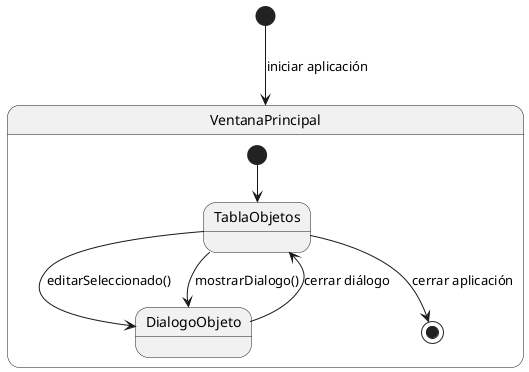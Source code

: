 @startuml DiagramaNavegacion

[*] --> VentanaPrincipal : iniciar aplicación

state VentanaPrincipal {
    [*] --> TablaObjetos

    TablaObjetos --> DialogoObjeto : editarSeleccionado()
    TablaObjetos --> DialogoObjeto : mostrarDialogo()
    TablaObjetos --> [*] : cerrar aplicación
}

DialogoObjeto --> TablaObjetos : cerrar diálogo

@enduml
